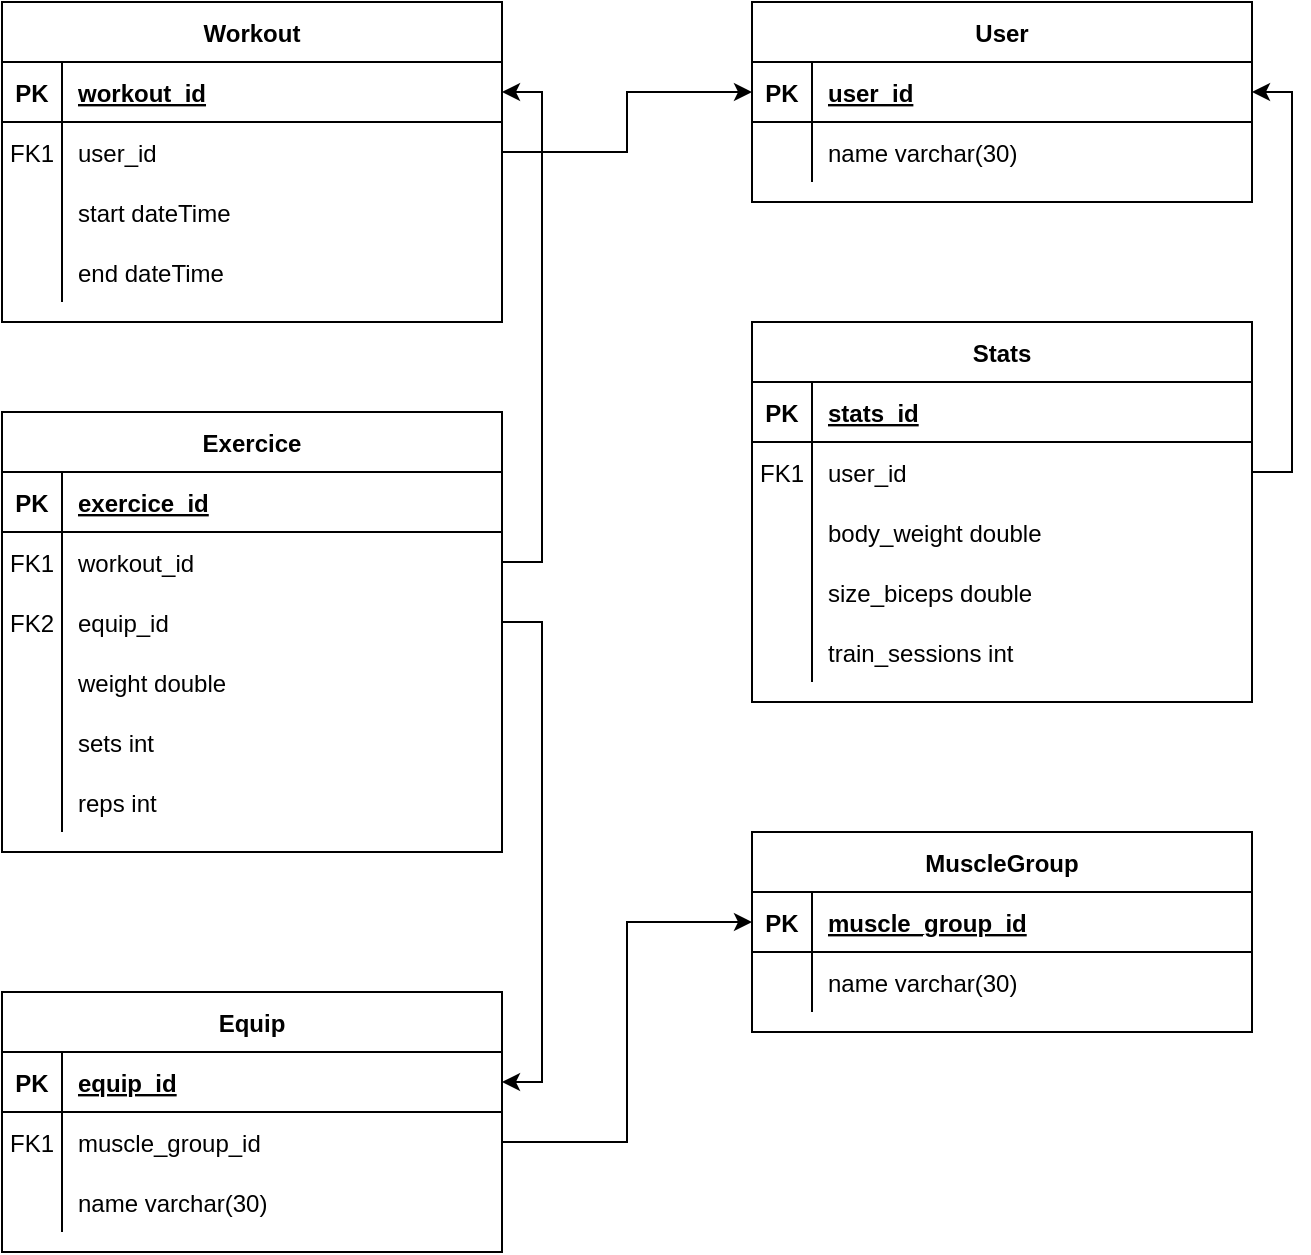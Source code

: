 <mxfile>
    <diagram id="R2lEEEUBdFMjLlhIrx00" name="Page-1">
        <mxGraphModel dx="1000" dy="794" grid="1" gridSize="10" guides="1" tooltips="1" connect="1" arrows="1" fold="1" page="1" pageScale="1" pageWidth="850" pageHeight="1100" math="0" shadow="0" extFonts="Permanent Marker^https://fonts.googleapis.com/css?family=Permanent+Marker">
            <root>
                <mxCell id="0"/>
                <mxCell id="1" parent="0"/>
                <mxCell id="C-vyLk0tnHw3VtMMgP7b-23" value="Equip" style="shape=table;startSize=30;container=1;collapsible=1;childLayout=tableLayout;fixedRows=1;rowLines=0;fontStyle=1;align=center;resizeLast=1;" parent="1" vertex="1">
                    <mxGeometry x="50" y="530" width="250" height="130" as="geometry"/>
                </mxCell>
                <mxCell id="C-vyLk0tnHw3VtMMgP7b-24" value="" style="shape=partialRectangle;collapsible=0;dropTarget=0;pointerEvents=0;fillColor=none;points=[[0,0.5],[1,0.5]];portConstraint=eastwest;top=0;left=0;right=0;bottom=1;" parent="C-vyLk0tnHw3VtMMgP7b-23" vertex="1">
                    <mxGeometry y="30" width="250" height="30" as="geometry"/>
                </mxCell>
                <mxCell id="C-vyLk0tnHw3VtMMgP7b-25" value="PK" style="shape=partialRectangle;overflow=hidden;connectable=0;fillColor=none;top=0;left=0;bottom=0;right=0;fontStyle=1;" parent="C-vyLk0tnHw3VtMMgP7b-24" vertex="1">
                    <mxGeometry width="30" height="30" as="geometry">
                        <mxRectangle width="30" height="30" as="alternateBounds"/>
                    </mxGeometry>
                </mxCell>
                <mxCell id="C-vyLk0tnHw3VtMMgP7b-26" value="equip_id" style="shape=partialRectangle;overflow=hidden;connectable=0;fillColor=none;top=0;left=0;bottom=0;right=0;align=left;spacingLeft=6;fontStyle=5;" parent="C-vyLk0tnHw3VtMMgP7b-24" vertex="1">
                    <mxGeometry x="30" width="220" height="30" as="geometry">
                        <mxRectangle width="220" height="30" as="alternateBounds"/>
                    </mxGeometry>
                </mxCell>
                <mxCell id="KveuEPVgGUg5Liwn1G_b-1" style="shape=partialRectangle;collapsible=0;dropTarget=0;pointerEvents=0;fillColor=none;points=[[0,0.5],[1,0.5]];portConstraint=eastwest;top=0;left=0;right=0;bottom=0;" parent="C-vyLk0tnHw3VtMMgP7b-23" vertex="1">
                    <mxGeometry y="60" width="250" height="30" as="geometry"/>
                </mxCell>
                <mxCell id="KveuEPVgGUg5Liwn1G_b-2" value="FK1" style="shape=partialRectangle;overflow=hidden;connectable=0;fillColor=none;top=0;left=0;bottom=0;right=0;" parent="KveuEPVgGUg5Liwn1G_b-1" vertex="1">
                    <mxGeometry width="30" height="30" as="geometry">
                        <mxRectangle width="30" height="30" as="alternateBounds"/>
                    </mxGeometry>
                </mxCell>
                <mxCell id="KveuEPVgGUg5Liwn1G_b-3" value="muscle_group_id" style="shape=partialRectangle;overflow=hidden;connectable=0;fillColor=none;top=0;left=0;bottom=0;right=0;align=left;spacingLeft=6;" parent="KveuEPVgGUg5Liwn1G_b-1" vertex="1">
                    <mxGeometry x="30" width="220" height="30" as="geometry">
                        <mxRectangle width="220" height="30" as="alternateBounds"/>
                    </mxGeometry>
                </mxCell>
                <mxCell id="C-vyLk0tnHw3VtMMgP7b-27" value="" style="shape=partialRectangle;collapsible=0;dropTarget=0;pointerEvents=0;fillColor=none;points=[[0,0.5],[1,0.5]];portConstraint=eastwest;top=0;left=0;right=0;bottom=0;" parent="C-vyLk0tnHw3VtMMgP7b-23" vertex="1">
                    <mxGeometry y="90" width="250" height="30" as="geometry"/>
                </mxCell>
                <mxCell id="C-vyLk0tnHw3VtMMgP7b-28" value="" style="shape=partialRectangle;overflow=hidden;connectable=0;fillColor=none;top=0;left=0;bottom=0;right=0;" parent="C-vyLk0tnHw3VtMMgP7b-27" vertex="1">
                    <mxGeometry width="30" height="30" as="geometry">
                        <mxRectangle width="30" height="30" as="alternateBounds"/>
                    </mxGeometry>
                </mxCell>
                <mxCell id="C-vyLk0tnHw3VtMMgP7b-29" value="name varchar(30)" style="shape=partialRectangle;overflow=hidden;connectable=0;fillColor=none;top=0;left=0;bottom=0;right=0;align=left;spacingLeft=6;" parent="C-vyLk0tnHw3VtMMgP7b-27" vertex="1">
                    <mxGeometry x="30" width="220" height="30" as="geometry">
                        <mxRectangle width="220" height="30" as="alternateBounds"/>
                    </mxGeometry>
                </mxCell>
                <mxCell id="KveuEPVgGUg5Liwn1G_b-4" value="User" style="shape=table;startSize=30;container=1;collapsible=1;childLayout=tableLayout;fixedRows=1;rowLines=0;fontStyle=1;align=center;resizeLast=1;" parent="1" vertex="1">
                    <mxGeometry x="425" y="35" width="250" height="100" as="geometry"/>
                </mxCell>
                <mxCell id="KveuEPVgGUg5Liwn1G_b-5" value="" style="shape=partialRectangle;collapsible=0;dropTarget=0;pointerEvents=0;fillColor=none;points=[[0,0.5],[1,0.5]];portConstraint=eastwest;top=0;left=0;right=0;bottom=1;" parent="KveuEPVgGUg5Liwn1G_b-4" vertex="1">
                    <mxGeometry y="30" width="250" height="30" as="geometry"/>
                </mxCell>
                <mxCell id="KveuEPVgGUg5Liwn1G_b-6" value="PK" style="shape=partialRectangle;overflow=hidden;connectable=0;fillColor=none;top=0;left=0;bottom=0;right=0;fontStyle=1;" parent="KveuEPVgGUg5Liwn1G_b-5" vertex="1">
                    <mxGeometry width="30" height="30" as="geometry">
                        <mxRectangle width="30" height="30" as="alternateBounds"/>
                    </mxGeometry>
                </mxCell>
                <mxCell id="KveuEPVgGUg5Liwn1G_b-7" value="user_id" style="shape=partialRectangle;overflow=hidden;connectable=0;fillColor=none;top=0;left=0;bottom=0;right=0;align=left;spacingLeft=6;fontStyle=5;" parent="KveuEPVgGUg5Liwn1G_b-5" vertex="1">
                    <mxGeometry x="30" width="220" height="30" as="geometry">
                        <mxRectangle width="220" height="30" as="alternateBounds"/>
                    </mxGeometry>
                </mxCell>
                <mxCell id="KveuEPVgGUg5Liwn1G_b-8" value="" style="shape=partialRectangle;collapsible=0;dropTarget=0;pointerEvents=0;fillColor=none;points=[[0,0.5],[1,0.5]];portConstraint=eastwest;top=0;left=0;right=0;bottom=0;" parent="KveuEPVgGUg5Liwn1G_b-4" vertex="1">
                    <mxGeometry y="60" width="250" height="30" as="geometry"/>
                </mxCell>
                <mxCell id="KveuEPVgGUg5Liwn1G_b-9" value="" style="shape=partialRectangle;overflow=hidden;connectable=0;fillColor=none;top=0;left=0;bottom=0;right=0;" parent="KveuEPVgGUg5Liwn1G_b-8" vertex="1">
                    <mxGeometry width="30" height="30" as="geometry">
                        <mxRectangle width="30" height="30" as="alternateBounds"/>
                    </mxGeometry>
                </mxCell>
                <mxCell id="KveuEPVgGUg5Liwn1G_b-10" value="name varchar(30)" style="shape=partialRectangle;overflow=hidden;connectable=0;fillColor=none;top=0;left=0;bottom=0;right=0;align=left;spacingLeft=6;" parent="KveuEPVgGUg5Liwn1G_b-8" vertex="1">
                    <mxGeometry x="30" width="220" height="30" as="geometry">
                        <mxRectangle width="220" height="30" as="alternateBounds"/>
                    </mxGeometry>
                </mxCell>
                <mxCell id="KveuEPVgGUg5Liwn1G_b-14" value="Workout" style="shape=table;startSize=30;container=1;collapsible=1;childLayout=tableLayout;fixedRows=1;rowLines=0;fontStyle=1;align=center;resizeLast=1;" parent="1" vertex="1">
                    <mxGeometry x="50" y="35" width="250" height="160" as="geometry"/>
                </mxCell>
                <mxCell id="KveuEPVgGUg5Liwn1G_b-15" value="" style="shape=partialRectangle;collapsible=0;dropTarget=0;pointerEvents=0;fillColor=none;points=[[0,0.5],[1,0.5]];portConstraint=eastwest;top=0;left=0;right=0;bottom=1;" parent="KveuEPVgGUg5Liwn1G_b-14" vertex="1">
                    <mxGeometry y="30" width="250" height="30" as="geometry"/>
                </mxCell>
                <mxCell id="KveuEPVgGUg5Liwn1G_b-16" value="PK" style="shape=partialRectangle;overflow=hidden;connectable=0;fillColor=none;top=0;left=0;bottom=0;right=0;fontStyle=1;" parent="KveuEPVgGUg5Liwn1G_b-15" vertex="1">
                    <mxGeometry width="30" height="30" as="geometry">
                        <mxRectangle width="30" height="30" as="alternateBounds"/>
                    </mxGeometry>
                </mxCell>
                <mxCell id="KveuEPVgGUg5Liwn1G_b-17" value="workout_id" style="shape=partialRectangle;overflow=hidden;connectable=0;fillColor=none;top=0;left=0;bottom=0;right=0;align=left;spacingLeft=6;fontStyle=5;" parent="KveuEPVgGUg5Liwn1G_b-15" vertex="1">
                    <mxGeometry x="30" width="220" height="30" as="geometry">
                        <mxRectangle width="220" height="30" as="alternateBounds"/>
                    </mxGeometry>
                </mxCell>
                <mxCell id="KveuEPVgGUg5Liwn1G_b-21" style="shape=partialRectangle;collapsible=0;dropTarget=0;pointerEvents=0;fillColor=none;points=[[0,0.5],[1,0.5]];portConstraint=eastwest;top=0;left=0;right=0;bottom=0;" parent="KveuEPVgGUg5Liwn1G_b-14" vertex="1">
                    <mxGeometry y="60" width="250" height="30" as="geometry"/>
                </mxCell>
                <mxCell id="KveuEPVgGUg5Liwn1G_b-22" value="FK1" style="shape=partialRectangle;overflow=hidden;connectable=0;fillColor=none;top=0;left=0;bottom=0;right=0;" parent="KveuEPVgGUg5Liwn1G_b-21" vertex="1">
                    <mxGeometry width="30" height="30" as="geometry">
                        <mxRectangle width="30" height="30" as="alternateBounds"/>
                    </mxGeometry>
                </mxCell>
                <mxCell id="KveuEPVgGUg5Liwn1G_b-23" value="user_id" style="shape=partialRectangle;overflow=hidden;connectable=0;fillColor=none;top=0;left=0;bottom=0;right=0;align=left;spacingLeft=6;" parent="KveuEPVgGUg5Liwn1G_b-21" vertex="1">
                    <mxGeometry x="30" width="220" height="30" as="geometry">
                        <mxRectangle width="220" height="30" as="alternateBounds"/>
                    </mxGeometry>
                </mxCell>
                <mxCell id="KveuEPVgGUg5Liwn1G_b-66" style="shape=partialRectangle;collapsible=0;dropTarget=0;pointerEvents=0;fillColor=none;points=[[0,0.5],[1,0.5]];portConstraint=eastwest;top=0;left=0;right=0;bottom=0;" parent="KveuEPVgGUg5Liwn1G_b-14" vertex="1">
                    <mxGeometry y="90" width="250" height="30" as="geometry"/>
                </mxCell>
                <mxCell id="KveuEPVgGUg5Liwn1G_b-67" style="shape=partialRectangle;overflow=hidden;connectable=0;fillColor=none;top=0;left=0;bottom=0;right=0;" parent="KveuEPVgGUg5Liwn1G_b-66" vertex="1">
                    <mxGeometry width="30" height="30" as="geometry">
                        <mxRectangle width="30" height="30" as="alternateBounds"/>
                    </mxGeometry>
                </mxCell>
                <mxCell id="KveuEPVgGUg5Liwn1G_b-68" value="start dateTime" style="shape=partialRectangle;overflow=hidden;connectable=0;fillColor=none;top=0;left=0;bottom=0;right=0;align=left;spacingLeft=6;" parent="KveuEPVgGUg5Liwn1G_b-66" vertex="1">
                    <mxGeometry x="30" width="220" height="30" as="geometry">
                        <mxRectangle width="220" height="30" as="alternateBounds"/>
                    </mxGeometry>
                </mxCell>
                <mxCell id="KveuEPVgGUg5Liwn1G_b-69" style="shape=partialRectangle;collapsible=0;dropTarget=0;pointerEvents=0;fillColor=none;points=[[0,0.5],[1,0.5]];portConstraint=eastwest;top=0;left=0;right=0;bottom=0;" parent="KveuEPVgGUg5Liwn1G_b-14" vertex="1">
                    <mxGeometry y="120" width="250" height="30" as="geometry"/>
                </mxCell>
                <mxCell id="KveuEPVgGUg5Liwn1G_b-70" style="shape=partialRectangle;overflow=hidden;connectable=0;fillColor=none;top=0;left=0;bottom=0;right=0;" parent="KveuEPVgGUg5Liwn1G_b-69" vertex="1">
                    <mxGeometry width="30" height="30" as="geometry">
                        <mxRectangle width="30" height="30" as="alternateBounds"/>
                    </mxGeometry>
                </mxCell>
                <mxCell id="KveuEPVgGUg5Liwn1G_b-71" value="end dateTime" style="shape=partialRectangle;overflow=hidden;connectable=0;fillColor=none;top=0;left=0;bottom=0;right=0;align=left;spacingLeft=6;" parent="KveuEPVgGUg5Liwn1G_b-69" vertex="1">
                    <mxGeometry x="30" width="220" height="30" as="geometry">
                        <mxRectangle width="220" height="30" as="alternateBounds"/>
                    </mxGeometry>
                </mxCell>
                <mxCell id="KveuEPVgGUg5Liwn1G_b-27" style="edgeStyle=orthogonalEdgeStyle;rounded=0;orthogonalLoop=1;jettySize=auto;html=1;exitX=0;exitY=0.5;exitDx=0;exitDy=0;entryX=0;entryY=0.5;entryDx=0;entryDy=0;" parent="1" target="C-vyLk0tnHw3VtMMgP7b-24" edge="1">
                    <mxGeometry relative="1" as="geometry"/>
                </mxCell>
                <mxCell id="KveuEPVgGUg5Liwn1G_b-28" style="edgeStyle=orthogonalEdgeStyle;rounded=0;orthogonalLoop=1;jettySize=auto;html=1;exitX=1;exitY=0.5;exitDx=0;exitDy=0;entryX=0;entryY=0.5;entryDx=0;entryDy=0;" parent="1" source="KveuEPVgGUg5Liwn1G_b-21" target="KveuEPVgGUg5Liwn1G_b-5" edge="1">
                    <mxGeometry relative="1" as="geometry"/>
                </mxCell>
                <mxCell id="KveuEPVgGUg5Liwn1G_b-29" value="Stats" style="shape=table;startSize=30;container=1;collapsible=1;childLayout=tableLayout;fixedRows=1;rowLines=0;fontStyle=1;align=center;resizeLast=1;" parent="1" vertex="1">
                    <mxGeometry x="425" y="195" width="250" height="190" as="geometry">
                        <mxRectangle x="425" y="195" width="70" height="30" as="alternateBounds"/>
                    </mxGeometry>
                </mxCell>
                <mxCell id="KveuEPVgGUg5Liwn1G_b-30" value="" style="shape=partialRectangle;collapsible=0;dropTarget=0;pointerEvents=0;fillColor=none;points=[[0,0.5],[1,0.5]];portConstraint=eastwest;top=0;left=0;right=0;bottom=1;" parent="KveuEPVgGUg5Liwn1G_b-29" vertex="1">
                    <mxGeometry y="30" width="250" height="30" as="geometry"/>
                </mxCell>
                <mxCell id="KveuEPVgGUg5Liwn1G_b-31" value="PK" style="shape=partialRectangle;overflow=hidden;connectable=0;fillColor=none;top=0;left=0;bottom=0;right=0;fontStyle=1;" parent="KveuEPVgGUg5Liwn1G_b-30" vertex="1">
                    <mxGeometry width="30" height="30" as="geometry">
                        <mxRectangle width="30" height="30" as="alternateBounds"/>
                    </mxGeometry>
                </mxCell>
                <mxCell id="KveuEPVgGUg5Liwn1G_b-32" value="stats_id" style="shape=partialRectangle;overflow=hidden;connectable=0;fillColor=none;top=0;left=0;bottom=0;right=0;align=left;spacingLeft=6;fontStyle=5;" parent="KveuEPVgGUg5Liwn1G_b-30" vertex="1">
                    <mxGeometry x="30" width="220" height="30" as="geometry">
                        <mxRectangle width="220" height="30" as="alternateBounds"/>
                    </mxGeometry>
                </mxCell>
                <mxCell id="KveuEPVgGUg5Liwn1G_b-36" style="shape=partialRectangle;collapsible=0;dropTarget=0;pointerEvents=0;fillColor=none;points=[[0,0.5],[1,0.5]];portConstraint=eastwest;top=0;left=0;right=0;bottom=0;" parent="KveuEPVgGUg5Liwn1G_b-29" vertex="1">
                    <mxGeometry y="60" width="250" height="30" as="geometry"/>
                </mxCell>
                <mxCell id="KveuEPVgGUg5Liwn1G_b-37" value="FK1" style="shape=partialRectangle;overflow=hidden;connectable=0;fillColor=none;top=0;left=0;bottom=0;right=0;" parent="KveuEPVgGUg5Liwn1G_b-36" vertex="1">
                    <mxGeometry width="30" height="30" as="geometry">
                        <mxRectangle width="30" height="30" as="alternateBounds"/>
                    </mxGeometry>
                </mxCell>
                <mxCell id="KveuEPVgGUg5Liwn1G_b-38" value="user_id" style="shape=partialRectangle;overflow=hidden;connectable=0;fillColor=none;top=0;left=0;bottom=0;right=0;align=left;spacingLeft=6;" parent="KveuEPVgGUg5Liwn1G_b-36" vertex="1">
                    <mxGeometry x="30" width="220" height="30" as="geometry">
                        <mxRectangle width="220" height="30" as="alternateBounds"/>
                    </mxGeometry>
                </mxCell>
                <mxCell id="KveuEPVgGUg5Liwn1G_b-39" style="shape=partialRectangle;collapsible=0;dropTarget=0;pointerEvents=0;fillColor=none;points=[[0,0.5],[1,0.5]];portConstraint=eastwest;top=0;left=0;right=0;bottom=0;" parent="KveuEPVgGUg5Liwn1G_b-29" vertex="1">
                    <mxGeometry y="90" width="250" height="30" as="geometry"/>
                </mxCell>
                <mxCell id="KveuEPVgGUg5Liwn1G_b-40" style="shape=partialRectangle;overflow=hidden;connectable=0;fillColor=none;top=0;left=0;bottom=0;right=0;" parent="KveuEPVgGUg5Liwn1G_b-39" vertex="1">
                    <mxGeometry width="30" height="30" as="geometry">
                        <mxRectangle width="30" height="30" as="alternateBounds"/>
                    </mxGeometry>
                </mxCell>
                <mxCell id="KveuEPVgGUg5Liwn1G_b-41" value="body_weight double" style="shape=partialRectangle;overflow=hidden;connectable=0;fillColor=none;top=0;left=0;bottom=0;right=0;align=left;spacingLeft=6;" parent="KveuEPVgGUg5Liwn1G_b-39" vertex="1">
                    <mxGeometry x="30" width="220" height="30" as="geometry">
                        <mxRectangle width="220" height="30" as="alternateBounds"/>
                    </mxGeometry>
                </mxCell>
                <mxCell id="KveuEPVgGUg5Liwn1G_b-43" style="shape=partialRectangle;collapsible=0;dropTarget=0;pointerEvents=0;fillColor=none;points=[[0,0.5],[1,0.5]];portConstraint=eastwest;top=0;left=0;right=0;bottom=0;" parent="KveuEPVgGUg5Liwn1G_b-29" vertex="1">
                    <mxGeometry y="120" width="250" height="30" as="geometry"/>
                </mxCell>
                <mxCell id="KveuEPVgGUg5Liwn1G_b-44" style="shape=partialRectangle;overflow=hidden;connectable=0;fillColor=none;top=0;left=0;bottom=0;right=0;" parent="KveuEPVgGUg5Liwn1G_b-43" vertex="1">
                    <mxGeometry width="30" height="30" as="geometry">
                        <mxRectangle width="30" height="30" as="alternateBounds"/>
                    </mxGeometry>
                </mxCell>
                <mxCell id="KveuEPVgGUg5Liwn1G_b-45" value="size_biceps double" style="shape=partialRectangle;overflow=hidden;connectable=0;fillColor=none;top=0;left=0;bottom=0;right=0;align=left;spacingLeft=6;" parent="KveuEPVgGUg5Liwn1G_b-43" vertex="1">
                    <mxGeometry x="30" width="220" height="30" as="geometry">
                        <mxRectangle width="220" height="30" as="alternateBounds"/>
                    </mxGeometry>
                </mxCell>
                <mxCell id="KveuEPVgGUg5Liwn1G_b-46" style="shape=partialRectangle;collapsible=0;dropTarget=0;pointerEvents=0;fillColor=none;points=[[0,0.5],[1,0.5]];portConstraint=eastwest;top=0;left=0;right=0;bottom=0;" parent="KveuEPVgGUg5Liwn1G_b-29" vertex="1">
                    <mxGeometry y="150" width="250" height="30" as="geometry"/>
                </mxCell>
                <mxCell id="KveuEPVgGUg5Liwn1G_b-47" style="shape=partialRectangle;overflow=hidden;connectable=0;fillColor=none;top=0;left=0;bottom=0;right=0;" parent="KveuEPVgGUg5Liwn1G_b-46" vertex="1">
                    <mxGeometry width="30" height="30" as="geometry">
                        <mxRectangle width="30" height="30" as="alternateBounds"/>
                    </mxGeometry>
                </mxCell>
                <mxCell id="KveuEPVgGUg5Liwn1G_b-48" value="train_sessions int" style="shape=partialRectangle;overflow=hidden;connectable=0;fillColor=none;top=0;left=0;bottom=0;right=0;align=left;spacingLeft=6;" parent="KveuEPVgGUg5Liwn1G_b-46" vertex="1">
                    <mxGeometry x="30" width="220" height="30" as="geometry">
                        <mxRectangle width="220" height="30" as="alternateBounds"/>
                    </mxGeometry>
                </mxCell>
                <mxCell id="KveuEPVgGUg5Liwn1G_b-42" style="edgeStyle=orthogonalEdgeStyle;rounded=0;orthogonalLoop=1;jettySize=auto;html=1;exitX=1;exitY=0.5;exitDx=0;exitDy=0;entryX=1;entryY=0.5;entryDx=0;entryDy=0;" parent="1" source="KveuEPVgGUg5Liwn1G_b-36" target="KveuEPVgGUg5Liwn1G_b-5" edge="1">
                    <mxGeometry relative="1" as="geometry"/>
                </mxCell>
                <mxCell id="KveuEPVgGUg5Liwn1G_b-52" value="Exercice" style="shape=table;startSize=30;container=1;collapsible=1;childLayout=tableLayout;fixedRows=1;rowLines=0;fontStyle=1;align=center;resizeLast=1;" parent="1" vertex="1">
                    <mxGeometry x="50" y="240" width="250" height="220" as="geometry">
                        <mxRectangle x="50" y="240" width="90" height="30" as="alternateBounds"/>
                    </mxGeometry>
                </mxCell>
                <mxCell id="KveuEPVgGUg5Liwn1G_b-53" value="" style="shape=partialRectangle;collapsible=0;dropTarget=0;pointerEvents=0;fillColor=none;points=[[0,0.5],[1,0.5]];portConstraint=eastwest;top=0;left=0;right=0;bottom=1;" parent="KveuEPVgGUg5Liwn1G_b-52" vertex="1">
                    <mxGeometry y="30" width="250" height="30" as="geometry"/>
                </mxCell>
                <mxCell id="KveuEPVgGUg5Liwn1G_b-54" value="PK" style="shape=partialRectangle;overflow=hidden;connectable=0;fillColor=none;top=0;left=0;bottom=0;right=0;fontStyle=1;" parent="KveuEPVgGUg5Liwn1G_b-53" vertex="1">
                    <mxGeometry width="30" height="30" as="geometry">
                        <mxRectangle width="30" height="30" as="alternateBounds"/>
                    </mxGeometry>
                </mxCell>
                <mxCell id="KveuEPVgGUg5Liwn1G_b-55" value="exercice_id" style="shape=partialRectangle;overflow=hidden;connectable=0;fillColor=none;top=0;left=0;bottom=0;right=0;align=left;spacingLeft=6;fontStyle=5;" parent="KveuEPVgGUg5Liwn1G_b-53" vertex="1">
                    <mxGeometry x="30" width="220" height="30" as="geometry">
                        <mxRectangle width="220" height="30" as="alternateBounds"/>
                    </mxGeometry>
                </mxCell>
                <mxCell id="KveuEPVgGUg5Liwn1G_b-56" value="" style="shape=partialRectangle;collapsible=0;dropTarget=0;pointerEvents=0;fillColor=none;points=[[0,0.5],[1,0.5]];portConstraint=eastwest;top=0;left=0;right=0;bottom=0;" parent="KveuEPVgGUg5Liwn1G_b-52" vertex="1">
                    <mxGeometry y="60" width="250" height="30" as="geometry"/>
                </mxCell>
                <mxCell id="KveuEPVgGUg5Liwn1G_b-57" value="FK1" style="shape=partialRectangle;overflow=hidden;connectable=0;fillColor=none;top=0;left=0;bottom=0;right=0;" parent="KveuEPVgGUg5Liwn1G_b-56" vertex="1">
                    <mxGeometry width="30" height="30" as="geometry">
                        <mxRectangle width="30" height="30" as="alternateBounds"/>
                    </mxGeometry>
                </mxCell>
                <mxCell id="KveuEPVgGUg5Liwn1G_b-58" value="workout_id" style="shape=partialRectangle;overflow=hidden;connectable=0;fillColor=none;top=0;left=0;bottom=0;right=0;align=left;spacingLeft=6;" parent="KveuEPVgGUg5Liwn1G_b-56" vertex="1">
                    <mxGeometry x="30" width="220" height="30" as="geometry">
                        <mxRectangle width="220" height="30" as="alternateBounds"/>
                    </mxGeometry>
                </mxCell>
                <mxCell id="KveuEPVgGUg5Liwn1G_b-81" style="shape=partialRectangle;collapsible=0;dropTarget=0;pointerEvents=0;fillColor=none;points=[[0,0.5],[1,0.5]];portConstraint=eastwest;top=0;left=0;right=0;bottom=0;" parent="KveuEPVgGUg5Liwn1G_b-52" vertex="1">
                    <mxGeometry y="90" width="250" height="30" as="geometry"/>
                </mxCell>
                <mxCell id="KveuEPVgGUg5Liwn1G_b-82" value="FK2" style="shape=partialRectangle;overflow=hidden;connectable=0;fillColor=none;top=0;left=0;bottom=0;right=0;" parent="KveuEPVgGUg5Liwn1G_b-81" vertex="1">
                    <mxGeometry width="30" height="30" as="geometry">
                        <mxRectangle width="30" height="30" as="alternateBounds"/>
                    </mxGeometry>
                </mxCell>
                <mxCell id="KveuEPVgGUg5Liwn1G_b-83" value="equip_id" style="shape=partialRectangle;overflow=hidden;connectable=0;fillColor=none;top=0;left=0;bottom=0;right=0;align=left;spacingLeft=6;" parent="KveuEPVgGUg5Liwn1G_b-81" vertex="1">
                    <mxGeometry x="30" width="220" height="30" as="geometry">
                        <mxRectangle width="220" height="30" as="alternateBounds"/>
                    </mxGeometry>
                </mxCell>
                <mxCell id="KveuEPVgGUg5Liwn1G_b-62" style="shape=partialRectangle;collapsible=0;dropTarget=0;pointerEvents=0;fillColor=none;points=[[0,0.5],[1,0.5]];portConstraint=eastwest;top=0;left=0;right=0;bottom=0;" parent="KveuEPVgGUg5Liwn1G_b-52" vertex="1">
                    <mxGeometry y="120" width="250" height="30" as="geometry"/>
                </mxCell>
                <mxCell id="KveuEPVgGUg5Liwn1G_b-63" style="shape=partialRectangle;overflow=hidden;connectable=0;fillColor=none;top=0;left=0;bottom=0;right=0;" parent="KveuEPVgGUg5Liwn1G_b-62" vertex="1">
                    <mxGeometry width="30" height="30" as="geometry">
                        <mxRectangle width="30" height="30" as="alternateBounds"/>
                    </mxGeometry>
                </mxCell>
                <mxCell id="KveuEPVgGUg5Liwn1G_b-64" value="weight double" style="shape=partialRectangle;overflow=hidden;connectable=0;fillColor=none;top=0;left=0;bottom=0;right=0;align=left;spacingLeft=6;" parent="KveuEPVgGUg5Liwn1G_b-62" vertex="1">
                    <mxGeometry x="30" width="220" height="30" as="geometry">
                        <mxRectangle width="220" height="30" as="alternateBounds"/>
                    </mxGeometry>
                </mxCell>
                <mxCell id="KveuEPVgGUg5Liwn1G_b-72" style="shape=partialRectangle;collapsible=0;dropTarget=0;pointerEvents=0;fillColor=none;points=[[0,0.5],[1,0.5]];portConstraint=eastwest;top=0;left=0;right=0;bottom=0;" parent="KveuEPVgGUg5Liwn1G_b-52" vertex="1">
                    <mxGeometry y="150" width="250" height="30" as="geometry"/>
                </mxCell>
                <mxCell id="KveuEPVgGUg5Liwn1G_b-73" style="shape=partialRectangle;overflow=hidden;connectable=0;fillColor=none;top=0;left=0;bottom=0;right=0;" parent="KveuEPVgGUg5Liwn1G_b-72" vertex="1">
                    <mxGeometry width="30" height="30" as="geometry">
                        <mxRectangle width="30" height="30" as="alternateBounds"/>
                    </mxGeometry>
                </mxCell>
                <mxCell id="KveuEPVgGUg5Liwn1G_b-74" value="sets int" style="shape=partialRectangle;overflow=hidden;connectable=0;fillColor=none;top=0;left=0;bottom=0;right=0;align=left;spacingLeft=6;" parent="KveuEPVgGUg5Liwn1G_b-72" vertex="1">
                    <mxGeometry x="30" width="220" height="30" as="geometry">
                        <mxRectangle width="220" height="30" as="alternateBounds"/>
                    </mxGeometry>
                </mxCell>
                <mxCell id="KveuEPVgGUg5Liwn1G_b-75" style="shape=partialRectangle;collapsible=0;dropTarget=0;pointerEvents=0;fillColor=none;points=[[0,0.5],[1,0.5]];portConstraint=eastwest;top=0;left=0;right=0;bottom=0;" parent="KveuEPVgGUg5Liwn1G_b-52" vertex="1">
                    <mxGeometry y="180" width="250" height="30" as="geometry"/>
                </mxCell>
                <mxCell id="KveuEPVgGUg5Liwn1G_b-76" style="shape=partialRectangle;overflow=hidden;connectable=0;fillColor=none;top=0;left=0;bottom=0;right=0;" parent="KveuEPVgGUg5Liwn1G_b-75" vertex="1">
                    <mxGeometry width="30" height="30" as="geometry">
                        <mxRectangle width="30" height="30" as="alternateBounds"/>
                    </mxGeometry>
                </mxCell>
                <mxCell id="KveuEPVgGUg5Liwn1G_b-77" value="reps int" style="shape=partialRectangle;overflow=hidden;connectable=0;fillColor=none;top=0;left=0;bottom=0;right=0;align=left;spacingLeft=6;" parent="KveuEPVgGUg5Liwn1G_b-75" vertex="1">
                    <mxGeometry x="30" width="220" height="30" as="geometry">
                        <mxRectangle width="220" height="30" as="alternateBounds"/>
                    </mxGeometry>
                </mxCell>
                <mxCell id="KveuEPVgGUg5Liwn1G_b-65" style="edgeStyle=orthogonalEdgeStyle;rounded=0;orthogonalLoop=1;jettySize=auto;html=1;exitX=1;exitY=0.5;exitDx=0;exitDy=0;entryX=1;entryY=0.5;entryDx=0;entryDy=0;" parent="1" source="KveuEPVgGUg5Liwn1G_b-56" target="KveuEPVgGUg5Liwn1G_b-15" edge="1">
                    <mxGeometry relative="1" as="geometry"/>
                </mxCell>
                <mxCell id="KveuEPVgGUg5Liwn1G_b-84" style="edgeStyle=orthogonalEdgeStyle;rounded=0;orthogonalLoop=1;jettySize=auto;html=1;exitX=1;exitY=0.5;exitDx=0;exitDy=0;entryX=1;entryY=0.5;entryDx=0;entryDy=0;" parent="1" source="KveuEPVgGUg5Liwn1G_b-81" target="C-vyLk0tnHw3VtMMgP7b-24" edge="1">
                    <mxGeometry relative="1" as="geometry"/>
                </mxCell>
                <mxCell id="KveuEPVgGUg5Liwn1G_b-85" value="MuscleGroup" style="shape=table;startSize=30;container=1;collapsible=1;childLayout=tableLayout;fixedRows=1;rowLines=0;fontStyle=1;align=center;resizeLast=1;" parent="1" vertex="1">
                    <mxGeometry x="425" y="450" width="250" height="100" as="geometry"/>
                </mxCell>
                <mxCell id="KveuEPVgGUg5Liwn1G_b-86" value="" style="shape=partialRectangle;collapsible=0;dropTarget=0;pointerEvents=0;fillColor=none;points=[[0,0.5],[1,0.5]];portConstraint=eastwest;top=0;left=0;right=0;bottom=1;" parent="KveuEPVgGUg5Liwn1G_b-85" vertex="1">
                    <mxGeometry y="30" width="250" height="30" as="geometry"/>
                </mxCell>
                <mxCell id="KveuEPVgGUg5Liwn1G_b-87" value="PK" style="shape=partialRectangle;overflow=hidden;connectable=0;fillColor=none;top=0;left=0;bottom=0;right=0;fontStyle=1;" parent="KveuEPVgGUg5Liwn1G_b-86" vertex="1">
                    <mxGeometry width="30" height="30" as="geometry">
                        <mxRectangle width="30" height="30" as="alternateBounds"/>
                    </mxGeometry>
                </mxCell>
                <mxCell id="KveuEPVgGUg5Liwn1G_b-88" value="muscle_group_id" style="shape=partialRectangle;overflow=hidden;connectable=0;fillColor=none;top=0;left=0;bottom=0;right=0;align=left;spacingLeft=6;fontStyle=5;" parent="KveuEPVgGUg5Liwn1G_b-86" vertex="1">
                    <mxGeometry x="30" width="220" height="30" as="geometry">
                        <mxRectangle width="220" height="30" as="alternateBounds"/>
                    </mxGeometry>
                </mxCell>
                <mxCell id="KveuEPVgGUg5Liwn1G_b-89" value="" style="shape=partialRectangle;collapsible=0;dropTarget=0;pointerEvents=0;fillColor=none;points=[[0,0.5],[1,0.5]];portConstraint=eastwest;top=0;left=0;right=0;bottom=0;" parent="KveuEPVgGUg5Liwn1G_b-85" vertex="1">
                    <mxGeometry y="60" width="250" height="30" as="geometry"/>
                </mxCell>
                <mxCell id="KveuEPVgGUg5Liwn1G_b-90" value="" style="shape=partialRectangle;overflow=hidden;connectable=0;fillColor=none;top=0;left=0;bottom=0;right=0;" parent="KveuEPVgGUg5Liwn1G_b-89" vertex="1">
                    <mxGeometry width="30" height="30" as="geometry">
                        <mxRectangle width="30" height="30" as="alternateBounds"/>
                    </mxGeometry>
                </mxCell>
                <mxCell id="KveuEPVgGUg5Liwn1G_b-91" value="name varchar(30)" style="shape=partialRectangle;overflow=hidden;connectable=0;fillColor=none;top=0;left=0;bottom=0;right=0;align=left;spacingLeft=6;" parent="KveuEPVgGUg5Liwn1G_b-89" vertex="1">
                    <mxGeometry x="30" width="220" height="30" as="geometry">
                        <mxRectangle width="220" height="30" as="alternateBounds"/>
                    </mxGeometry>
                </mxCell>
                <mxCell id="KveuEPVgGUg5Liwn1G_b-95" style="edgeStyle=orthogonalEdgeStyle;rounded=0;orthogonalLoop=1;jettySize=auto;html=1;exitX=1;exitY=0.5;exitDx=0;exitDy=0;entryX=0;entryY=0.5;entryDx=0;entryDy=0;" parent="1" source="KveuEPVgGUg5Liwn1G_b-1" target="KveuEPVgGUg5Liwn1G_b-86" edge="1">
                    <mxGeometry relative="1" as="geometry"/>
                </mxCell>
            </root>
        </mxGraphModel>
    </diagram>
</mxfile>